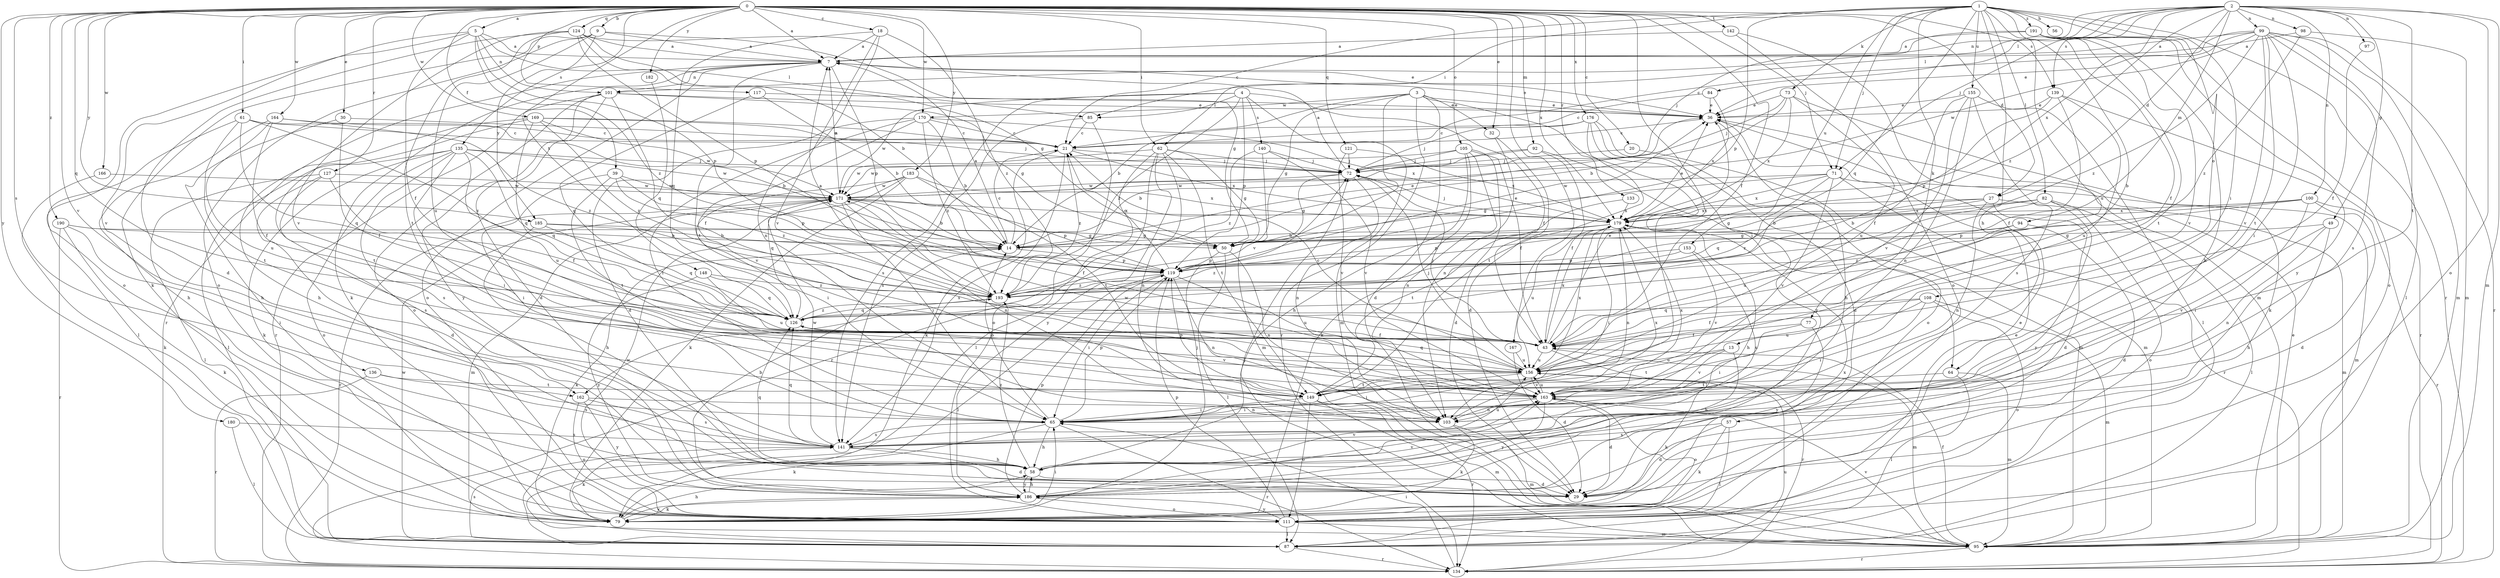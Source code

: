 strict digraph  {
0;
1;
2;
3;
4;
5;
7;
9;
13;
14;
18;
20;
21;
27;
29;
30;
32;
36;
39;
43;
49;
50;
56;
57;
58;
61;
62;
64;
65;
71;
72;
73;
77;
79;
82;
84;
85;
87;
92;
94;
95;
97;
98;
99;
100;
101;
103;
105;
108;
111;
117;
119;
121;
124;
126;
127;
133;
134;
135;
136;
139;
140;
141;
142;
148;
149;
153;
155;
156;
162;
163;
164;
166;
167;
169;
170;
171;
176;
179;
180;
182;
183;
185;
186;
190;
191;
193;
0 -> 5  [label=a];
0 -> 7  [label=a];
0 -> 9  [label=b];
0 -> 18  [label=c];
0 -> 20  [label=c];
0 -> 27  [label=d];
0 -> 30  [label=e];
0 -> 32  [label=e];
0 -> 39  [label=f];
0 -> 43  [label=f];
0 -> 61  [label=i];
0 -> 62  [label=i];
0 -> 71  [label=j];
0 -> 92  [label=m];
0 -> 105  [label=o];
0 -> 117  [label=p];
0 -> 121  [label=q];
0 -> 124  [label=q];
0 -> 126  [label=q];
0 -> 127  [label=r];
0 -> 133  [label=r];
0 -> 135  [label=s];
0 -> 136  [label=s];
0 -> 139  [label=s];
0 -> 142  [label=t];
0 -> 148  [label=t];
0 -> 149  [label=t];
0 -> 162  [label=v];
0 -> 164  [label=w];
0 -> 166  [label=w];
0 -> 167  [label=w];
0 -> 169  [label=w];
0 -> 170  [label=w];
0 -> 176  [label=x];
0 -> 179  [label=x];
0 -> 180  [label=y];
0 -> 182  [label=y];
0 -> 183  [label=y];
0 -> 185  [label=y];
0 -> 190  [label=z];
1 -> 13  [label=b];
1 -> 21  [label=c];
1 -> 56  [label=h];
1 -> 57  [label=h];
1 -> 62  [label=i];
1 -> 64  [label=i];
1 -> 71  [label=j];
1 -> 73  [label=k];
1 -> 77  [label=k];
1 -> 82  [label=l];
1 -> 108  [label=o];
1 -> 119  [label=p];
1 -> 126  [label=q];
1 -> 134  [label=r];
1 -> 153  [label=u];
1 -> 155  [label=u];
1 -> 156  [label=u];
1 -> 191  [label=z];
2 -> 27  [label=d];
2 -> 49  [label=g];
2 -> 71  [label=j];
2 -> 84  [label=l];
2 -> 85  [label=l];
2 -> 94  [label=m];
2 -> 95  [label=m];
2 -> 97  [label=n];
2 -> 98  [label=n];
2 -> 99  [label=n];
2 -> 100  [label=n];
2 -> 101  [label=n];
2 -> 111  [label=o];
2 -> 139  [label=s];
2 -> 149  [label=t];
2 -> 179  [label=x];
2 -> 193  [label=z];
3 -> 14  [label=b];
3 -> 29  [label=d];
3 -> 32  [label=e];
3 -> 36  [label=e];
3 -> 50  [label=g];
3 -> 64  [label=i];
3 -> 134  [label=r];
3 -> 162  [label=v];
3 -> 170  [label=w];
4 -> 43  [label=f];
4 -> 85  [label=l];
4 -> 95  [label=m];
4 -> 119  [label=p];
4 -> 140  [label=s];
4 -> 141  [label=s];
4 -> 171  [label=w];
4 -> 193  [label=z];
5 -> 7  [label=a];
5 -> 43  [label=f];
5 -> 85  [label=l];
5 -> 101  [label=n];
5 -> 111  [label=o];
5 -> 119  [label=p];
5 -> 162  [label=v];
5 -> 193  [label=z];
7 -> 36  [label=e];
7 -> 79  [label=k];
7 -> 101  [label=n];
7 -> 111  [label=o];
7 -> 119  [label=p];
7 -> 134  [label=r];
7 -> 149  [label=t];
9 -> 7  [label=a];
9 -> 50  [label=g];
9 -> 79  [label=k];
9 -> 111  [label=o];
9 -> 156  [label=u];
9 -> 185  [label=y];
13 -> 58  [label=h];
13 -> 149  [label=t];
13 -> 156  [label=u];
13 -> 163  [label=v];
14 -> 7  [label=a];
14 -> 21  [label=c];
14 -> 36  [label=e];
14 -> 79  [label=k];
14 -> 119  [label=p];
18 -> 7  [label=a];
18 -> 103  [label=n];
18 -> 126  [label=q];
18 -> 163  [label=v];
18 -> 193  [label=z];
20 -> 72  [label=j];
20 -> 95  [label=m];
21 -> 72  [label=j];
21 -> 79  [label=k];
21 -> 141  [label=s];
21 -> 179  [label=x];
21 -> 193  [label=z];
27 -> 14  [label=b];
27 -> 29  [label=d];
27 -> 103  [label=n];
27 -> 111  [label=o];
27 -> 179  [label=x];
27 -> 193  [label=z];
30 -> 21  [label=c];
30 -> 43  [label=f];
30 -> 58  [label=h];
32 -> 29  [label=d];
32 -> 103  [label=n];
36 -> 21  [label=c];
36 -> 58  [label=h];
39 -> 65  [label=i];
39 -> 119  [label=p];
39 -> 149  [label=t];
39 -> 171  [label=w];
39 -> 193  [label=z];
43 -> 36  [label=e];
43 -> 72  [label=j];
43 -> 95  [label=m];
43 -> 134  [label=r];
43 -> 156  [label=u];
43 -> 179  [label=x];
49 -> 50  [label=g];
49 -> 58  [label=h];
49 -> 103  [label=n];
49 -> 163  [label=v];
50 -> 87  [label=l];
50 -> 103  [label=n];
50 -> 119  [label=p];
57 -> 29  [label=d];
57 -> 79  [label=k];
57 -> 87  [label=l];
57 -> 141  [label=s];
58 -> 29  [label=d];
58 -> 126  [label=q];
58 -> 163  [label=v];
58 -> 186  [label=y];
58 -> 193  [label=z];
61 -> 14  [label=b];
61 -> 21  [label=c];
61 -> 87  [label=l];
61 -> 126  [label=q];
61 -> 149  [label=t];
61 -> 193  [label=z];
62 -> 50  [label=g];
62 -> 72  [label=j];
62 -> 87  [label=l];
62 -> 103  [label=n];
62 -> 134  [label=r];
62 -> 149  [label=t];
62 -> 171  [label=w];
62 -> 186  [label=y];
64 -> 87  [label=l];
64 -> 95  [label=m];
64 -> 149  [label=t];
65 -> 14  [label=b];
65 -> 58  [label=h];
65 -> 79  [label=k];
65 -> 119  [label=p];
65 -> 134  [label=r];
65 -> 141  [label=s];
71 -> 50  [label=g];
71 -> 95  [label=m];
71 -> 126  [label=q];
71 -> 134  [label=r];
71 -> 163  [label=v];
71 -> 171  [label=w];
71 -> 179  [label=x];
72 -> 7  [label=a];
72 -> 50  [label=g];
72 -> 103  [label=n];
72 -> 171  [label=w];
73 -> 14  [label=b];
73 -> 36  [label=e];
73 -> 72  [label=j];
73 -> 79  [label=k];
73 -> 156  [label=u];
73 -> 179  [label=x];
77 -> 43  [label=f];
77 -> 65  [label=i];
77 -> 186  [label=y];
79 -> 58  [label=h];
79 -> 65  [label=i];
79 -> 72  [label=j];
79 -> 179  [label=x];
79 -> 186  [label=y];
82 -> 50  [label=g];
82 -> 87  [label=l];
82 -> 95  [label=m];
82 -> 156  [label=u];
82 -> 179  [label=x];
82 -> 186  [label=y];
84 -> 21  [label=c];
84 -> 36  [label=e];
84 -> 179  [label=x];
85 -> 21  [label=c];
85 -> 111  [label=o];
85 -> 141  [label=s];
87 -> 36  [label=e];
87 -> 134  [label=r];
87 -> 141  [label=s];
87 -> 171  [label=w];
92 -> 14  [label=b];
92 -> 43  [label=f];
92 -> 72  [label=j];
92 -> 95  [label=m];
94 -> 29  [label=d];
94 -> 50  [label=g];
94 -> 193  [label=z];
95 -> 36  [label=e];
95 -> 43  [label=f];
95 -> 72  [label=j];
95 -> 134  [label=r];
95 -> 163  [label=v];
97 -> 43  [label=f];
98 -> 7  [label=a];
98 -> 95  [label=m];
98 -> 193  [label=z];
99 -> 7  [label=a];
99 -> 21  [label=c];
99 -> 36  [label=e];
99 -> 65  [label=i];
99 -> 87  [label=l];
99 -> 95  [label=m];
99 -> 134  [label=r];
99 -> 141  [label=s];
99 -> 149  [label=t];
99 -> 163  [label=v];
99 -> 171  [label=w];
99 -> 193  [label=z];
100 -> 14  [label=b];
100 -> 29  [label=d];
100 -> 65  [label=i];
100 -> 119  [label=p];
100 -> 134  [label=r];
100 -> 179  [label=x];
101 -> 29  [label=d];
101 -> 36  [label=e];
101 -> 43  [label=f];
101 -> 50  [label=g];
101 -> 111  [label=o];
101 -> 134  [label=r];
101 -> 186  [label=y];
103 -> 79  [label=k];
103 -> 95  [label=m];
103 -> 179  [label=x];
105 -> 29  [label=d];
105 -> 43  [label=f];
105 -> 58  [label=h];
105 -> 72  [label=j];
105 -> 79  [label=k];
105 -> 103  [label=n];
105 -> 171  [label=w];
108 -> 43  [label=f];
108 -> 65  [label=i];
108 -> 95  [label=m];
108 -> 111  [label=o];
108 -> 126  [label=q];
108 -> 156  [label=u];
111 -> 36  [label=e];
111 -> 87  [label=l];
111 -> 95  [label=m];
111 -> 119  [label=p];
111 -> 171  [label=w];
111 -> 186  [label=y];
117 -> 14  [label=b];
117 -> 36  [label=e];
117 -> 126  [label=q];
119 -> 21  [label=c];
119 -> 36  [label=e];
119 -> 65  [label=i];
119 -> 87  [label=l];
119 -> 103  [label=n];
119 -> 156  [label=u];
119 -> 193  [label=z];
121 -> 72  [label=j];
121 -> 163  [label=v];
121 -> 179  [label=x];
124 -> 7  [label=a];
124 -> 14  [label=b];
124 -> 29  [label=d];
124 -> 36  [label=e];
124 -> 50  [label=g];
124 -> 119  [label=p];
124 -> 149  [label=t];
124 -> 163  [label=v];
126 -> 43  [label=f];
126 -> 163  [label=v];
126 -> 193  [label=z];
127 -> 29  [label=d];
127 -> 43  [label=f];
127 -> 87  [label=l];
127 -> 141  [label=s];
127 -> 171  [label=w];
133 -> 149  [label=t];
133 -> 179  [label=x];
134 -> 65  [label=i];
134 -> 156  [label=u];
135 -> 65  [label=i];
135 -> 72  [label=j];
135 -> 79  [label=k];
135 -> 87  [label=l];
135 -> 111  [label=o];
135 -> 126  [label=q];
135 -> 141  [label=s];
135 -> 156  [label=u];
135 -> 171  [label=w];
136 -> 134  [label=r];
136 -> 141  [label=s];
136 -> 149  [label=t];
139 -> 36  [label=e];
139 -> 43  [label=f];
139 -> 119  [label=p];
139 -> 134  [label=r];
139 -> 156  [label=u];
140 -> 72  [label=j];
140 -> 95  [label=m];
140 -> 163  [label=v];
140 -> 193  [label=z];
141 -> 29  [label=d];
141 -> 58  [label=h];
141 -> 79  [label=k];
141 -> 126  [label=q];
141 -> 156  [label=u];
141 -> 171  [label=w];
142 -> 7  [label=a];
142 -> 95  [label=m];
142 -> 111  [label=o];
148 -> 126  [label=q];
148 -> 156  [label=u];
148 -> 186  [label=y];
148 -> 193  [label=z];
149 -> 65  [label=i];
149 -> 95  [label=m];
149 -> 111  [label=o];
149 -> 119  [label=p];
149 -> 134  [label=r];
153 -> 119  [label=p];
153 -> 141  [label=s];
153 -> 163  [label=v];
153 -> 193  [label=z];
155 -> 36  [label=e];
155 -> 43  [label=f];
155 -> 87  [label=l];
155 -> 103  [label=n];
155 -> 141  [label=s];
155 -> 163  [label=v];
156 -> 21  [label=c];
156 -> 65  [label=i];
156 -> 72  [label=j];
156 -> 79  [label=k];
156 -> 126  [label=q];
156 -> 149  [label=t];
156 -> 163  [label=v];
156 -> 179  [label=x];
162 -> 103  [label=n];
162 -> 111  [label=o];
162 -> 141  [label=s];
162 -> 186  [label=y];
163 -> 29  [label=d];
163 -> 65  [label=i];
163 -> 103  [label=n];
163 -> 111  [label=o];
163 -> 156  [label=u];
163 -> 171  [label=w];
163 -> 179  [label=x];
163 -> 186  [label=y];
164 -> 21  [label=c];
164 -> 43  [label=f];
164 -> 58  [label=h];
164 -> 156  [label=u];
164 -> 193  [label=z];
166 -> 79  [label=k];
166 -> 171  [label=w];
167 -> 29  [label=d];
167 -> 156  [label=u];
169 -> 21  [label=c];
169 -> 58  [label=h];
169 -> 72  [label=j];
169 -> 126  [label=q];
169 -> 149  [label=t];
169 -> 171  [label=w];
169 -> 193  [label=z];
170 -> 14  [label=b];
170 -> 21  [label=c];
170 -> 29  [label=d];
170 -> 65  [label=i];
170 -> 163  [label=v];
170 -> 179  [label=x];
170 -> 193  [label=z];
171 -> 7  [label=a];
171 -> 14  [label=b];
171 -> 43  [label=f];
171 -> 65  [label=i];
171 -> 95  [label=m];
171 -> 103  [label=n];
171 -> 119  [label=p];
171 -> 134  [label=r];
171 -> 179  [label=x];
176 -> 21  [label=c];
176 -> 29  [label=d];
176 -> 72  [label=j];
176 -> 111  [label=o];
176 -> 149  [label=t];
176 -> 186  [label=y];
179 -> 14  [label=b];
179 -> 36  [label=e];
179 -> 58  [label=h];
179 -> 65  [label=i];
179 -> 72  [label=j];
179 -> 103  [label=n];
179 -> 119  [label=p];
179 -> 156  [label=u];
180 -> 87  [label=l];
180 -> 141  [label=s];
182 -> 126  [label=q];
183 -> 65  [label=i];
183 -> 79  [label=k];
183 -> 126  [label=q];
183 -> 149  [label=t];
183 -> 171  [label=w];
183 -> 179  [label=x];
185 -> 14  [label=b];
185 -> 50  [label=g];
185 -> 58  [label=h];
185 -> 126  [label=q];
186 -> 14  [label=b];
186 -> 58  [label=h];
186 -> 79  [label=k];
186 -> 111  [label=o];
186 -> 119  [label=p];
186 -> 163  [label=v];
190 -> 14  [label=b];
190 -> 50  [label=g];
190 -> 65  [label=i];
190 -> 79  [label=k];
190 -> 134  [label=r];
191 -> 7  [label=a];
191 -> 43  [label=f];
191 -> 58  [label=h];
191 -> 72  [label=j];
191 -> 111  [label=o];
191 -> 149  [label=t];
191 -> 163  [label=v];
191 -> 186  [label=y];
193 -> 7  [label=a];
193 -> 126  [label=q];
}

